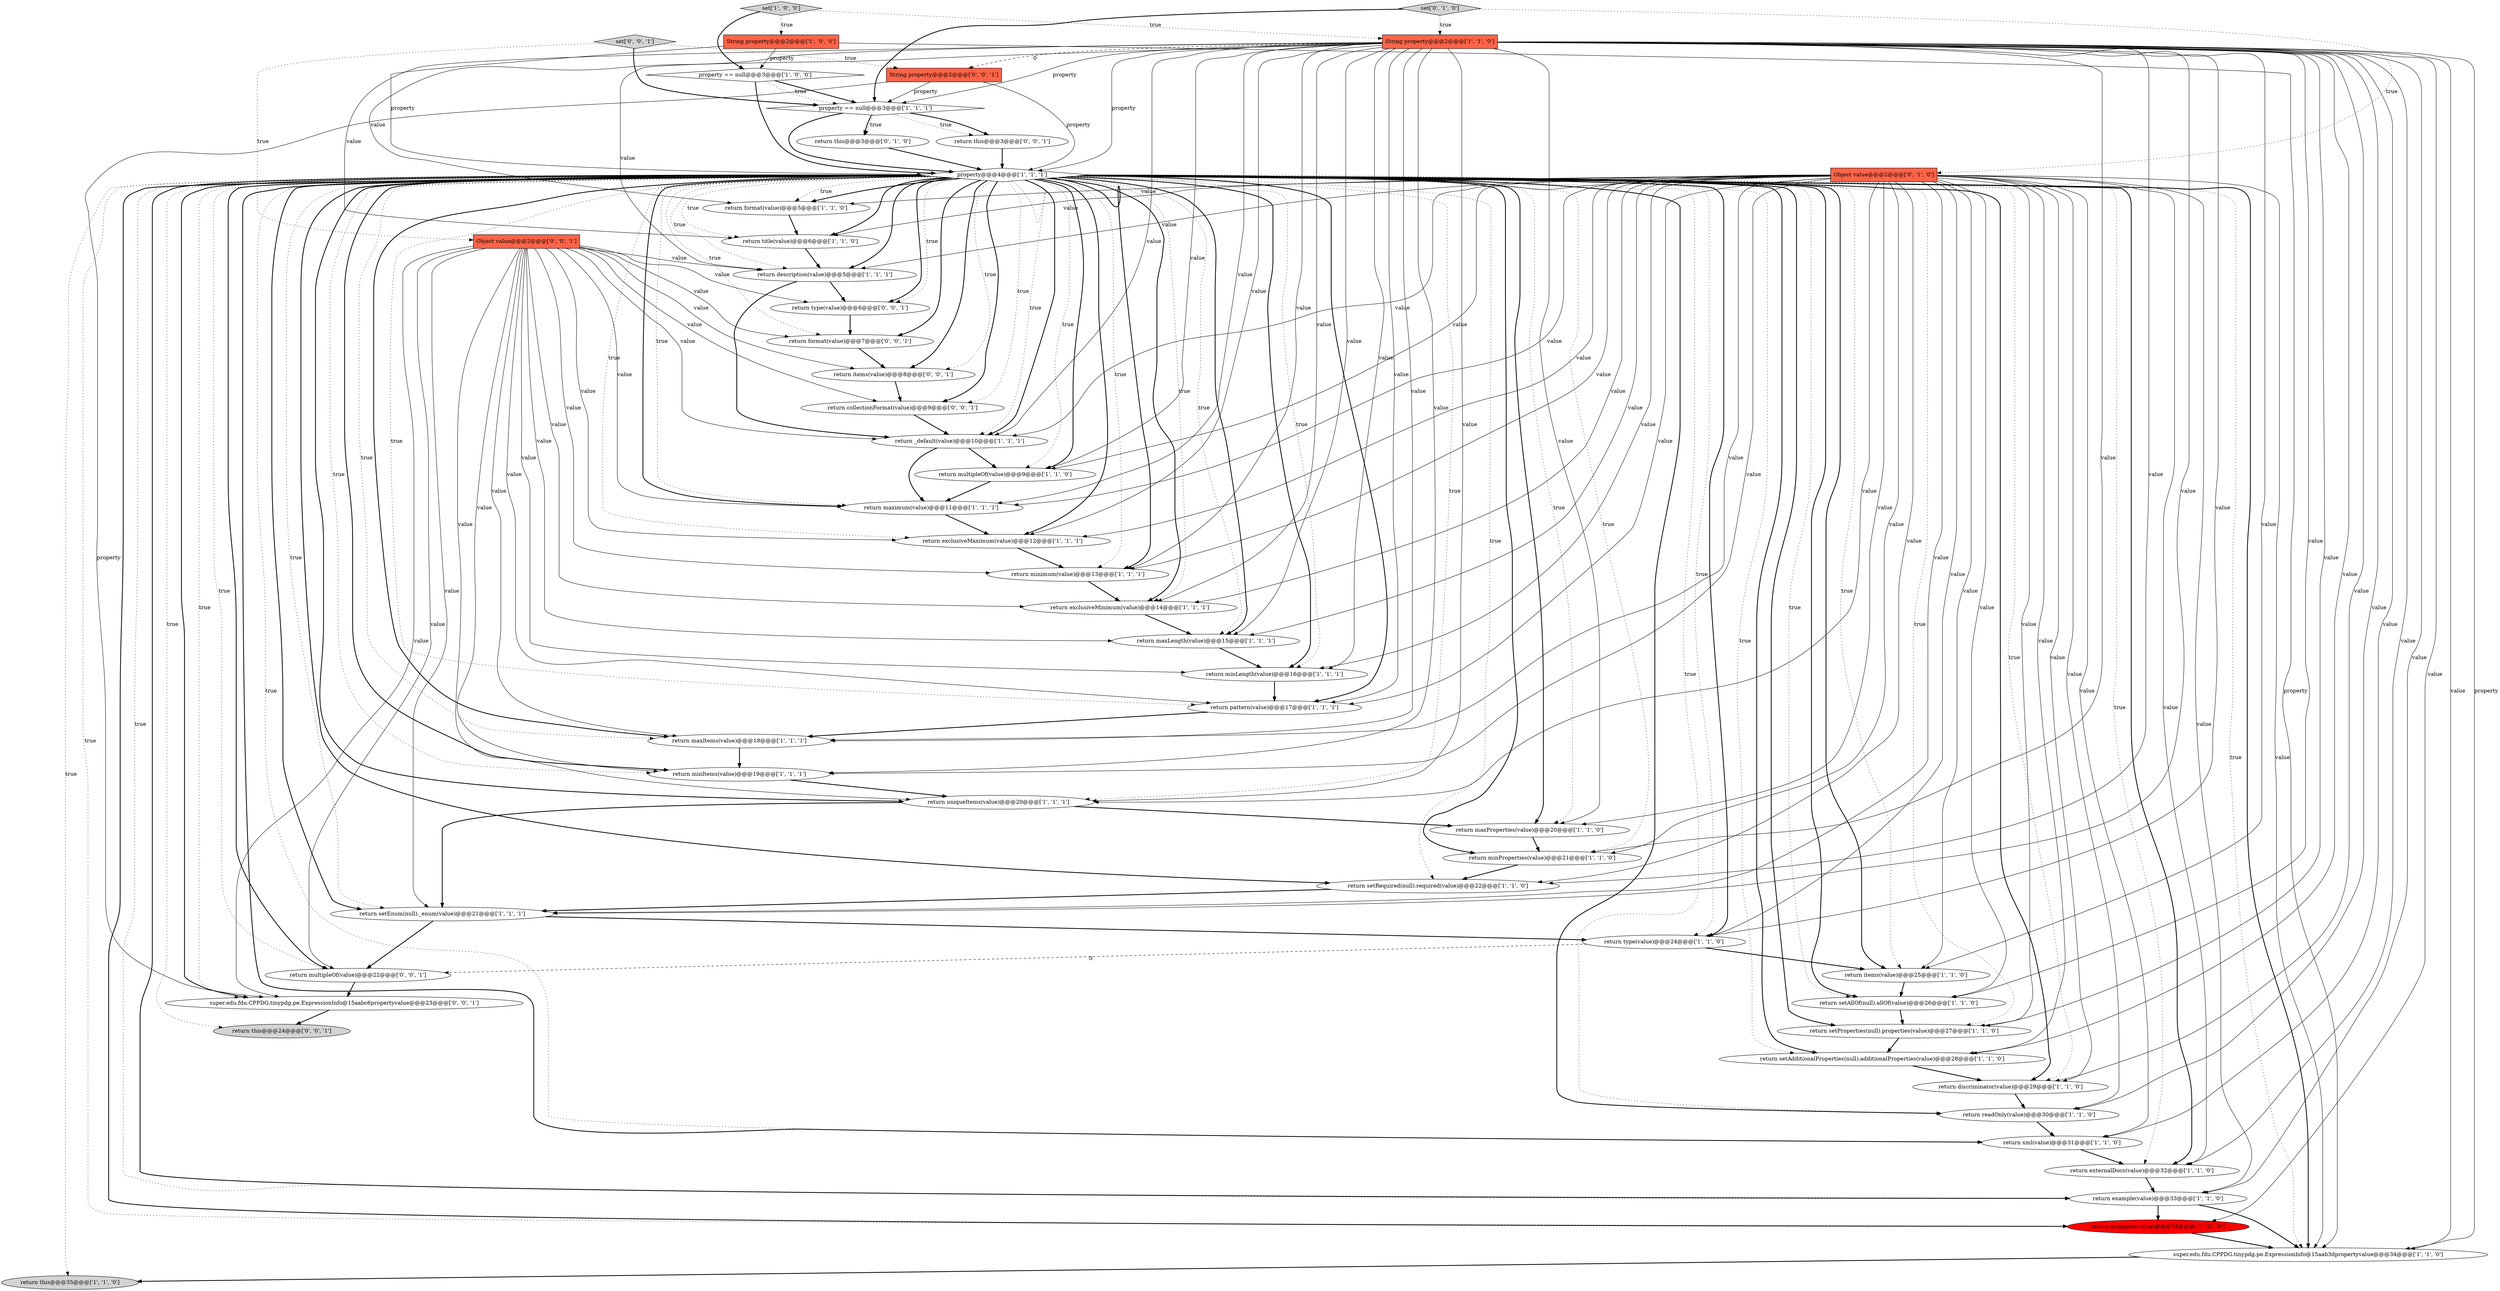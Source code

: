 digraph {
7 [style = filled, label = "return _default(value)@@@10@@@['1', '1', '1']", fillcolor = white, shape = ellipse image = "AAA0AAABBB1BBB"];
5 [style = filled, label = "super.edu.fdu.CPPDG.tinypdg.pe.ExpressionInfo@15aab3dpropertyvalue@@@34@@@['1', '1', '0']", fillcolor = white, shape = ellipse image = "AAA0AAABBB1BBB"];
50 [style = filled, label = "return type(value)@@@6@@@['0', '0', '1']", fillcolor = white, shape = ellipse image = "AAA0AAABBB3BBB"];
12 [style = filled, label = "set['1', '0', '0']", fillcolor = lightgray, shape = diamond image = "AAA0AAABBB1BBB"];
30 [style = filled, label = "return setProperties(null).properties(value)@@@27@@@['1', '1', '0']", fillcolor = white, shape = ellipse image = "AAA0AAABBB1BBB"];
8 [style = filled, label = "return items(value)@@@25@@@['1', '1', '0']", fillcolor = white, shape = ellipse image = "AAA0AAABBB1BBB"];
13 [style = filled, label = "return setRequired(null).required(value)@@@22@@@['1', '1', '0']", fillcolor = white, shape = ellipse image = "AAA0AAABBB1BBB"];
20 [style = filled, label = "return maxLength(value)@@@15@@@['1', '1', '1']", fillcolor = white, shape = ellipse image = "AAA0AAABBB1BBB"];
14 [style = filled, label = "return externalDocs(value)@@@32@@@['1', '1', '0']", fillcolor = white, shape = ellipse image = "AAA0AAABBB1BBB"];
21 [style = filled, label = "return setEnum(null)._enum(value)@@@21@@@['1', '1', '1']", fillcolor = white, shape = ellipse image = "AAA0AAABBB1BBB"];
26 [style = filled, label = "property == null@@@3@@@['1', '0', '0']", fillcolor = white, shape = diamond image = "AAA0AAABBB1BBB"];
2 [style = filled, label = "return discriminator(value)@@@29@@@['1', '1', '0']", fillcolor = white, shape = ellipse image = "AAA0AAABBB1BBB"];
29 [style = filled, label = "return example(value)@@@33@@@['1', '1', '0']", fillcolor = white, shape = ellipse image = "AAA0AAABBB1BBB"];
9 [style = filled, label = "return minLength(value)@@@16@@@['1', '1', '1']", fillcolor = white, shape = ellipse image = "AAA0AAABBB1BBB"];
36 [style = filled, label = "return readOnly(value)@@@30@@@['1', '1', '0']", fillcolor = white, shape = ellipse image = "AAA0AAABBB1BBB"];
22 [style = filled, label = "return title(value)@@@6@@@['1', '1', '0']", fillcolor = white, shape = ellipse image = "AAA0AAABBB1BBB"];
37 [style = filled, label = "String property@@@2@@@['1', '1', '0']", fillcolor = tomato, shape = box image = "AAA0AAABBB1BBB"];
24 [style = filled, label = "return this@@@35@@@['1', '1', '0']", fillcolor = lightgray, shape = ellipse image = "AAA0AAABBB1BBB"];
48 [style = filled, label = "return format(value)@@@7@@@['0', '0', '1']", fillcolor = white, shape = ellipse image = "AAA0AAABBB3BBB"];
4 [style = filled, label = "return setAllOf(null).allOf(value)@@@26@@@['1', '1', '0']", fillcolor = white, shape = ellipse image = "AAA0AAABBB1BBB"];
11 [style = filled, label = "property@@@4@@@['1', '1', '1']", fillcolor = white, shape = diamond image = "AAA0AAABBB1BBB"];
42 [style = filled, label = "Object value@@@2@@@['0', '0', '1']", fillcolor = tomato, shape = box image = "AAA0AAABBB3BBB"];
10 [style = filled, label = "return examples(value)@@@34@@@['1', '0', '0']", fillcolor = red, shape = ellipse image = "AAA1AAABBB1BBB"];
0 [style = filled, label = "return minItems(value)@@@19@@@['1', '1', '1']", fillcolor = white, shape = ellipse image = "AAA0AAABBB1BBB"];
23 [style = filled, label = "return maxItems(value)@@@18@@@['1', '1', '1']", fillcolor = white, shape = ellipse image = "AAA0AAABBB1BBB"];
45 [style = filled, label = "return multipleOf(value)@@@22@@@['0', '0', '1']", fillcolor = white, shape = ellipse image = "AAA0AAABBB3BBB"];
17 [style = filled, label = "return exclusiveMinimum(value)@@@14@@@['1', '1', '1']", fillcolor = white, shape = ellipse image = "AAA0AAABBB1BBB"];
47 [style = filled, label = "String property@@@2@@@['0', '0', '1']", fillcolor = tomato, shape = box image = "AAA0AAABBB3BBB"];
3 [style = filled, label = "return type(value)@@@24@@@['1', '1', '0']", fillcolor = white, shape = ellipse image = "AAA0AAABBB1BBB"];
34 [style = filled, label = "property == null@@@3@@@['1', '1', '1']", fillcolor = white, shape = diamond image = "AAA0AAABBB1BBB"];
19 [style = filled, label = "return minProperties(value)@@@21@@@['1', '1', '0']", fillcolor = white, shape = ellipse image = "AAA0AAABBB1BBB"];
27 [style = filled, label = "return format(value)@@@5@@@['1', '1', '0']", fillcolor = white, shape = ellipse image = "AAA0AAABBB1BBB"];
41 [style = filled, label = "return collectionFormat(value)@@@9@@@['0', '0', '1']", fillcolor = white, shape = ellipse image = "AAA0AAABBB3BBB"];
33 [style = filled, label = "return pattern(value)@@@17@@@['1', '1', '1']", fillcolor = white, shape = ellipse image = "AAA0AAABBB1BBB"];
32 [style = filled, label = "return maxProperties(value)@@@20@@@['1', '1', '0']", fillcolor = white, shape = ellipse image = "AAA0AAABBB1BBB"];
40 [style = filled, label = "set['0', '1', '0']", fillcolor = lightgray, shape = diamond image = "AAA0AAABBB2BBB"];
16 [style = filled, label = "return setAdditionalProperties(null).additionalProperties(value)@@@28@@@['1', '1', '0']", fillcolor = white, shape = ellipse image = "AAA0AAABBB1BBB"];
51 [style = filled, label = "super.edu.fdu.CPPDG.tinypdg.pe.ExpressionInfo@15aabc6propertyvalue@@@23@@@['0', '0', '1']", fillcolor = white, shape = ellipse image = "AAA0AAABBB3BBB"];
39 [style = filled, label = "return this@@@3@@@['0', '1', '0']", fillcolor = white, shape = ellipse image = "AAA0AAABBB2BBB"];
18 [style = filled, label = "return exclusiveMaximum(value)@@@12@@@['1', '1', '1']", fillcolor = white, shape = ellipse image = "AAA0AAABBB1BBB"];
25 [style = filled, label = "String property@@@2@@@['1', '0', '0']", fillcolor = tomato, shape = box image = "AAA0AAABBB1BBB"];
35 [style = filled, label = "return minimum(value)@@@13@@@['1', '1', '1']", fillcolor = white, shape = ellipse image = "AAA0AAABBB1BBB"];
31 [style = filled, label = "return xml(value)@@@31@@@['1', '1', '0']", fillcolor = white, shape = ellipse image = "AAA0AAABBB1BBB"];
44 [style = filled, label = "return items(value)@@@8@@@['0', '0', '1']", fillcolor = white, shape = ellipse image = "AAA0AAABBB3BBB"];
46 [style = filled, label = "return this@@@24@@@['0', '0', '1']", fillcolor = lightgray, shape = ellipse image = "AAA0AAABBB3BBB"];
15 [style = filled, label = "return multipleOf(value)@@@9@@@['1', '1', '0']", fillcolor = white, shape = ellipse image = "AAA0AAABBB1BBB"];
43 [style = filled, label = "set['0', '0', '1']", fillcolor = lightgray, shape = diamond image = "AAA0AAABBB3BBB"];
49 [style = filled, label = "return this@@@3@@@['0', '0', '1']", fillcolor = white, shape = ellipse image = "AAA0AAABBB3BBB"];
38 [style = filled, label = "Object value@@@2@@@['0', '1', '0']", fillcolor = tomato, shape = box image = "AAA0AAABBB2BBB"];
6 [style = filled, label = "return uniqueItems(value)@@@20@@@['1', '1', '1']", fillcolor = white, shape = ellipse image = "AAA0AAABBB1BBB"];
1 [style = filled, label = "return maximum(value)@@@11@@@['1', '1', '1']", fillcolor = white, shape = ellipse image = "AAA0AAABBB1BBB"];
28 [style = filled, label = "return description(value)@@@5@@@['1', '1', '1']", fillcolor = white, shape = ellipse image = "AAA0AAABBB1BBB"];
38->9 [style = solid, label="value"];
29->5 [style = bold, label=""];
38->33 [style = solid, label="value"];
11->41 [style = dotted, label="true"];
42->20 [style = solid, label="value"];
11->14 [style = bold, label=""];
11->51 [style = dotted, label="true"];
20->9 [style = bold, label=""];
11->1 [style = dotted, label="true"];
37->2 [style = solid, label="value"];
26->34 [style = bold, label=""];
28->50 [style = bold, label=""];
37->15 [style = solid, label="value"];
37->6 [style = solid, label="value"];
11->29 [style = bold, label=""];
37->23 [style = solid, label="value"];
37->19 [style = solid, label="value"];
37->36 [style = solid, label="value"];
38->7 [style = solid, label="value"];
11->9 [style = bold, label=""];
40->37 [style = dotted, label="true"];
11->44 [style = dotted, label="true"];
38->19 [style = solid, label="value"];
11->36 [style = bold, label=""];
26->11 [style = bold, label=""];
37->34 [style = solid, label="property"];
42->6 [style = solid, label="value"];
37->31 [style = solid, label="value"];
42->7 [style = solid, label="value"];
37->3 [style = solid, label="value"];
11->2 [style = dotted, label="true"];
38->13 [style = solid, label="value"];
11->31 [style = dotted, label="true"];
11->0 [style = dotted, label="true"];
11->13 [style = bold, label=""];
37->35 [style = solid, label="value"];
2->36 [style = bold, label=""];
25->11 [style = solid, label="property"];
37->16 [style = solid, label="value"];
11->28 [style = dotted, label="true"];
11->33 [style = bold, label=""];
18->35 [style = bold, label=""];
11->8 [style = dotted, label="true"];
8->4 [style = bold, label=""];
37->28 [style = solid, label="value"];
11->15 [style = dotted, label="true"];
42->33 [style = solid, label="value"];
38->27 [style = solid, label="value"];
11->36 [style = dotted, label="true"];
21->3 [style = bold, label=""];
11->46 [style = dotted, label="true"];
17->20 [style = bold, label=""];
6->32 [style = bold, label=""];
11->7 [style = dotted, label="true"];
11->16 [style = bold, label=""];
37->7 [style = solid, label="value"];
11->33 [style = dotted, label="true"];
11->28 [style = bold, label=""];
31->14 [style = bold, label=""];
42->0 [style = solid, label="value"];
11->51 [style = bold, label=""];
7->1 [style = bold, label=""];
11->48 [style = bold, label=""];
9->33 [style = bold, label=""];
11->10 [style = dotted, label="true"];
11->44 [style = bold, label=""];
36->31 [style = bold, label=""];
11->14 [style = dotted, label="true"];
37->47 [style = dashed, label="0"];
11->35 [style = dotted, label="true"];
11->5 [style = dotted, label="true"];
40->34 [style = bold, label=""];
11->13 [style = dotted, label="true"];
48->44 [style = bold, label=""];
27->22 [style = bold, label=""];
42->23 [style = solid, label="value"];
11->18 [style = bold, label=""];
37->33 [style = solid, label="value"];
37->1 [style = solid, label="value"];
42->35 [style = solid, label="value"];
37->11 [style = solid, label="property"];
33->23 [style = bold, label=""];
21->45 [style = bold, label=""];
42->17 [style = solid, label="value"];
38->4 [style = solid, label="value"];
19->13 [style = bold, label=""];
44->41 [style = bold, label=""];
42->48 [style = solid, label="value"];
35->17 [style = bold, label=""];
38->28 [style = solid, label="value"];
37->27 [style = solid, label="value"];
47->11 [style = solid, label="property"];
11->16 [style = dotted, label="true"];
11->17 [style = bold, label=""];
42->50 [style = solid, label="value"];
11->8 [style = bold, label=""];
11->19 [style = dotted, label="true"];
43->47 [style = dotted, label="true"];
38->31 [style = solid, label="value"];
37->29 [style = solid, label="value"];
43->34 [style = bold, label=""];
38->20 [style = solid, label="value"];
38->32 [style = solid, label="value"];
37->13 [style = solid, label="value"];
42->51 [style = solid, label="value"];
12->25 [style = dotted, label="true"];
11->24 [style = dotted, label="true"];
11->30 [style = bold, label=""];
12->37 [style = dotted, label="true"];
38->1 [style = solid, label="value"];
38->35 [style = solid, label="value"];
38->29 [style = solid, label="value"];
38->16 [style = solid, label="value"];
11->30 [style = dotted, label="true"];
45->51 [style = bold, label=""];
38->18 [style = solid, label="value"];
34->49 [style = bold, label=""];
6->21 [style = bold, label=""];
11->29 [style = dotted, label="true"];
11->21 [style = bold, label=""];
11->4 [style = bold, label=""];
11->17 [style = dotted, label="true"];
40->38 [style = dotted, label="true"];
11->9 [style = dotted, label="true"];
11->32 [style = bold, label=""];
22->28 [style = bold, label=""];
37->9 [style = solid, label="value"];
37->8 [style = solid, label="value"];
11->4 [style = dotted, label="true"];
32->19 [style = bold, label=""];
50->48 [style = bold, label=""];
23->0 [style = bold, label=""];
37->22 [style = solid, label="value"];
34->39 [style = dotted, label="true"];
51->46 [style = bold, label=""];
38->22 [style = solid, label="value"];
11->41 [style = bold, label=""];
11->31 [style = bold, label=""];
11->20 [style = dotted, label="true"];
11->5 [style = bold, label=""];
42->28 [style = solid, label="value"];
37->0 [style = solid, label="value"];
38->8 [style = solid, label="value"];
11->27 [style = dotted, label="true"];
10->5 [style = bold, label=""];
11->3 [style = bold, label=""];
11->10 [style = bold, label=""];
38->3 [style = solid, label="value"];
11->6 [style = dotted, label="true"];
3->8 [style = bold, label=""];
5->24 [style = bold, label=""];
42->9 [style = solid, label="value"];
34->39 [style = bold, label=""];
3->45 [style = dashed, label="0"];
37->21 [style = solid, label="value"];
38->2 [style = solid, label="value"];
14->29 [style = bold, label=""];
11->22 [style = bold, label=""];
11->50 [style = bold, label=""];
7->15 [style = bold, label=""];
38->6 [style = solid, label="value"];
29->10 [style = bold, label=""];
37->5 [style = solid, label="value"];
11->3 [style = dotted, label="true"];
49->11 [style = bold, label=""];
47->34 [style = solid, label="property"];
38->14 [style = solid, label="value"];
38->30 [style = solid, label="value"];
15->1 [style = bold, label=""];
11->32 [style = dotted, label="true"];
11->20 [style = bold, label=""];
37->14 [style = solid, label="value"];
38->21 [style = solid, label="value"];
41->7 [style = bold, label=""];
38->23 [style = solid, label="value"];
11->1 [style = bold, label=""];
38->5 [style = solid, label="value"];
38->0 [style = solid, label="value"];
42->41 [style = solid, label="value"];
26->34 [style = dotted, label="true"];
0->6 [style = bold, label=""];
11->6 [style = bold, label=""];
11->23 [style = dotted, label="true"];
37->30 [style = solid, label="value"];
25->5 [style = solid, label="property"];
38->36 [style = solid, label="value"];
28->7 [style = bold, label=""];
11->45 [style = bold, label=""];
1->18 [style = bold, label=""];
11->48 [style = dotted, label="true"];
38->15 [style = solid, label="value"];
11->45 [style = dotted, label="true"];
12->26 [style = bold, label=""];
37->10 [style = solid, label="value"];
11->18 [style = dotted, label="true"];
43->42 [style = dotted, label="true"];
11->19 [style = bold, label=""];
16->2 [style = bold, label=""];
11->22 [style = dotted, label="true"];
39->11 [style = bold, label=""];
47->51 [style = solid, label="property"];
34->49 [style = dotted, label="true"];
34->11 [style = bold, label=""];
11->15 [style = bold, label=""];
11->35 [style = bold, label=""];
42->18 [style = solid, label="value"];
37->17 [style = solid, label="value"];
42->1 [style = solid, label="value"];
25->26 [style = solid, label="property"];
11->50 [style = dotted, label="true"];
11->2 [style = bold, label=""];
37->18 [style = solid, label="value"];
37->5 [style = solid, label="property"];
11->0 [style = bold, label=""];
4->30 [style = bold, label=""];
37->20 [style = solid, label="value"];
42->44 [style = solid, label="value"];
37->4 [style = solid, label="value"];
11->21 [style = dotted, label="true"];
42->45 [style = solid, label="value"];
13->21 [style = bold, label=""];
30->16 [style = bold, label=""];
11->23 [style = bold, label=""];
38->17 [style = solid, label="value"];
11->7 [style = bold, label=""];
37->32 [style = solid, label="value"];
42->21 [style = solid, label="value"];
11->27 [style = bold, label=""];
}
